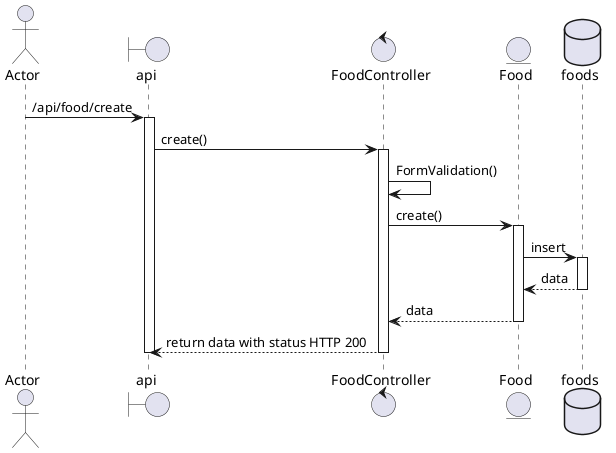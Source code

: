 @startuml delete food assigned

actor "Actor"
boundary "api"
control "FoodController"
entity "Food"
database "foods"

"Actor" ->  "api" : /api/food/create
activate api
"api" -> "FoodController" : create()
activate FoodController
"FoodController" ->  "FoodController" : FormValidation()
"FoodController" ->  "Food" : create()
activate Food
"Food" ->  "foods" : insert
activate foods
"foods" --> "Food" : data
deactivate foods
"Food" --> "FoodController": data
deactivate Food
"FoodController" --> "api" : return data with status HTTP 200
deactivate FoodController
deactivate api
@enduml